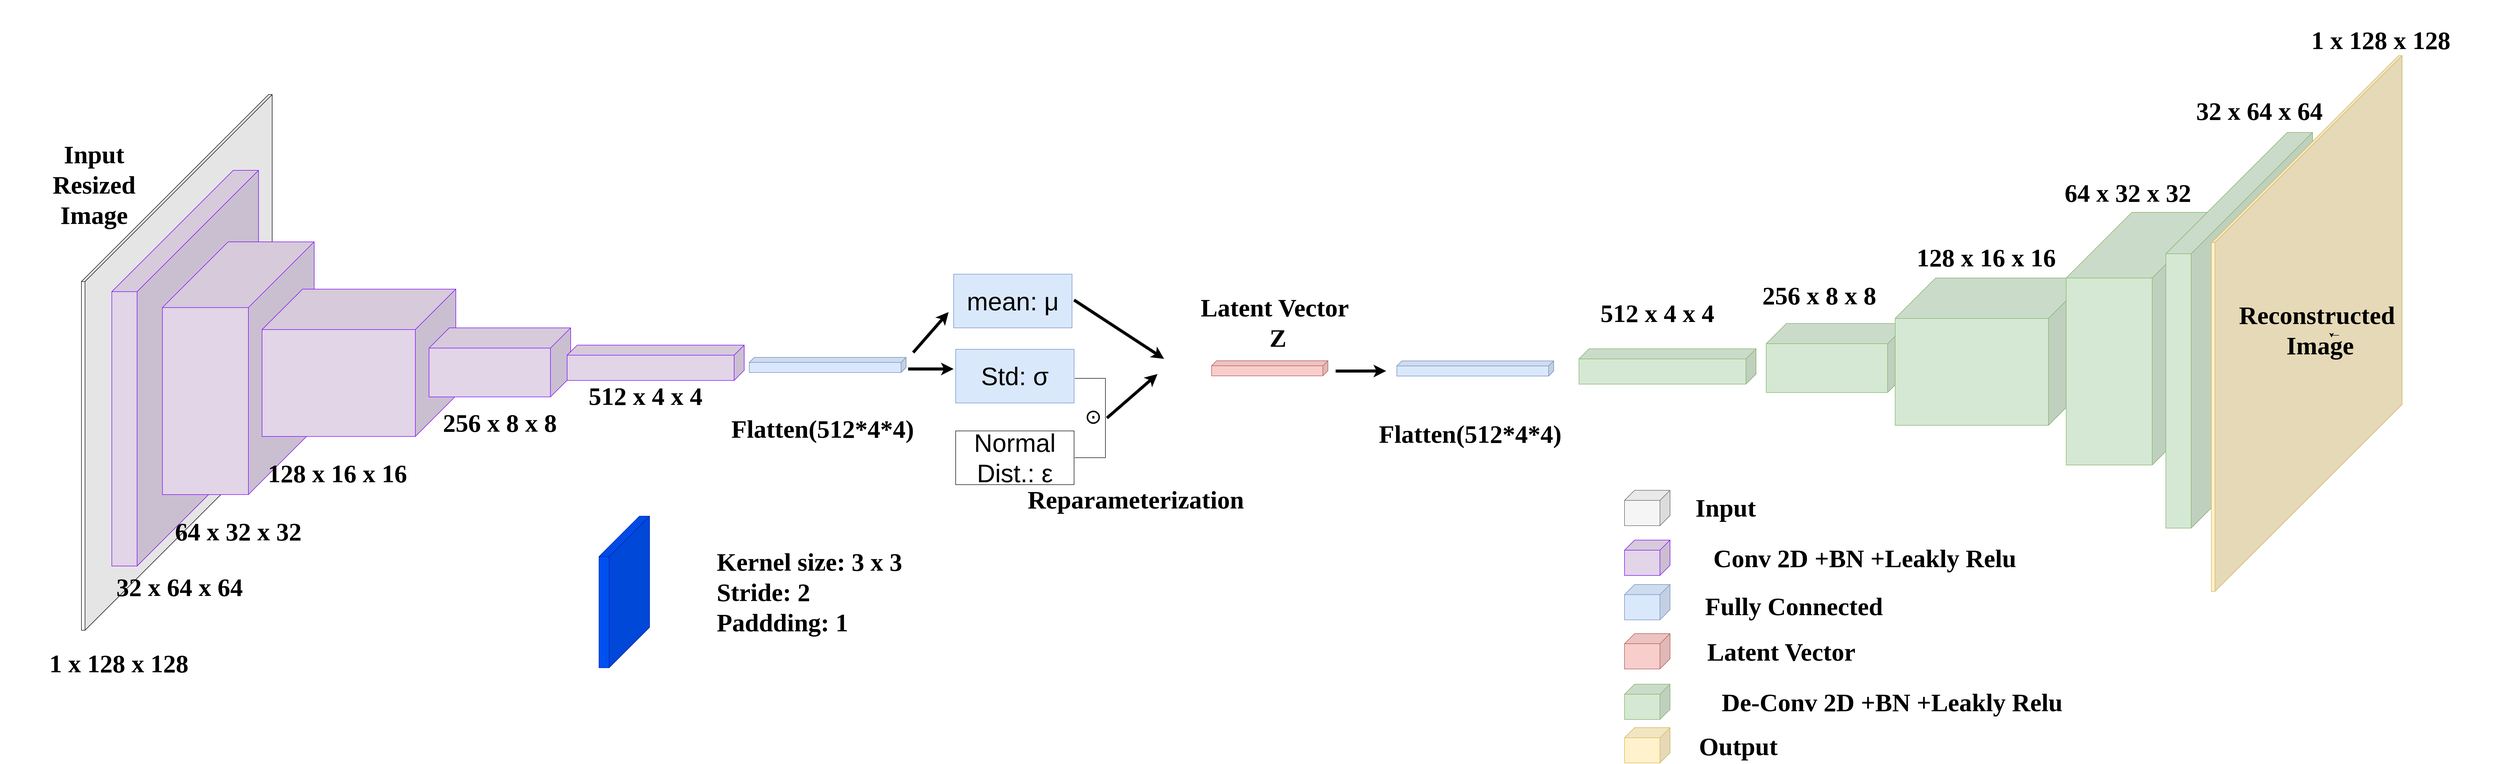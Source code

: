 <mxfile version="22.1.21" type="device">
  <diagram id="QJjx0-fPxzvcmYibJWj1" name="Page-1">
    <mxGraphModel dx="7611" dy="2254" grid="1" gridSize="10" guides="1" tooltips="1" connect="1" arrows="1" fold="1" page="1" pageScale="1" pageWidth="827" pageHeight="583" math="1" shadow="0">
      <root>
        <mxCell id="0" />
        <mxCell id="1" parent="0" />
        <mxCell id="blNM8BoiTD18sQooyiQy-381" value="" style="group" parent="1" vertex="1" connectable="0">
          <mxGeometry x="-1140" y="1201" width="4339.5" height="1509.55" as="geometry" />
        </mxCell>
        <mxCell id="blNM8BoiTD18sQooyiQy-383" value="" style="group" parent="blNM8BoiTD18sQooyiQy-381" vertex="1" connectable="0">
          <mxGeometry x="164" width="4176.5" height="1509.55" as="geometry" />
        </mxCell>
        <mxCell id="blNM8BoiTD18sQooyiQy-386" value="&lt;b style=&quot;font-size: 50px;&quot;&gt;&lt;font style=&quot;font-size: 50px;&quot;&gt;Conv 2D +BN +Leakly Relu&lt;br style=&quot;font-size: 50px;&quot;&gt;&lt;/font&gt;&lt;/b&gt;" style="text;html=1;strokeColor=none;fillColor=none;align=center;verticalAlign=middle;whiteSpace=wrap;rounded=0;rotation=0;fontFamily=Georgia;fontSize=50;" parent="blNM8BoiTD18sQooyiQy-383" vertex="1">
          <mxGeometry x="2497" y="1093.55" width="850" height="20" as="geometry" />
        </mxCell>
        <mxCell id="blNM8BoiTD18sQooyiQy-393" value="" style="shape=cube;whiteSpace=wrap;html=1;boundedLbl=1;backgroundOutline=1;darkOpacity=0.05;darkOpacity2=0.1;size=20;direction=east;flipH=1;fillColor=#d5e8d4;strokeColor=#82b366;fontFamily=Georgia;" parent="blNM8BoiTD18sQooyiQy-383" vertex="1">
          <mxGeometry x="2357" y="690" width="350" height="70" as="geometry" />
        </mxCell>
        <mxCell id="blNM8BoiTD18sQooyiQy-394" value="" style="shape=cube;whiteSpace=wrap;html=1;boundedLbl=1;backgroundOutline=1;darkOpacity=0.05;darkOpacity2=0.1;size=40;direction=east;flipH=1;fillColor=#d5e8d4;strokeColor=#82b366;fontFamily=Georgia;" parent="blNM8BoiTD18sQooyiQy-383" vertex="1">
          <mxGeometry x="2727" y="640" width="280" height="136.63" as="geometry" />
        </mxCell>
        <mxCell id="blNM8BoiTD18sQooyiQy-395" value="" style="shape=cube;whiteSpace=wrap;html=1;boundedLbl=1;backgroundOutline=1;darkOpacity=0.05;darkOpacity2=0.1;size=80;direction=east;flipH=1;fillColor=#d5e8d4;strokeColor=#82b366;fontFamily=Georgia;" parent="blNM8BoiTD18sQooyiQy-383" vertex="1">
          <mxGeometry x="2982" y="550" width="383" height="291.44" as="geometry" />
        </mxCell>
        <mxCell id="blNM8BoiTD18sQooyiQy-396" value="" style="shape=cube;whiteSpace=wrap;html=1;boundedLbl=1;backgroundOutline=1;darkOpacity=0.05;darkOpacity2=0.1;size=130;direction=east;flipH=1;fillColor=#d5e8d4;strokeColor=#82b366;fontFamily=Georgia;" parent="blNM8BoiTD18sQooyiQy-383" vertex="1">
          <mxGeometry x="3320" y="420.0" width="300" height="500" as="geometry" />
        </mxCell>
        <mxCell id="blNM8BoiTD18sQooyiQy-397" value="" style="shape=cube;whiteSpace=wrap;html=1;boundedLbl=1;backgroundOutline=1;darkOpacity=0.05;darkOpacity2=0.1;size=240;direction=east;flipH=1;fillColor=#d5e8d4;strokeColor=#82b366;fontFamily=Georgia;" parent="blNM8BoiTD18sQooyiQy-383" vertex="1">
          <mxGeometry x="3517" y="262.0" width="290" height="782.87" as="geometry" />
        </mxCell>
        <mxCell id="blNM8BoiTD18sQooyiQy-398" value="" style="shape=cube;whiteSpace=wrap;html=1;boundedLbl=1;backgroundOutline=1;darkOpacity=0.05;darkOpacity2=0.1;size=370;direction=east;flipH=1;fontFamily=Georgia;shadow=0;fillColor=#fff2cc;strokeColor=#d6b656;" parent="blNM8BoiTD18sQooyiQy-383" vertex="1">
          <mxGeometry x="3607" y="110.0" width="377" height="1060" as="geometry" />
        </mxCell>
        <mxCell id="blNM8BoiTD18sQooyiQy-399" value="&lt;b style=&quot;font-size: 50px;&quot;&gt;&lt;font style=&quot;font-size: 50px;&quot;&gt;Reconstructed&amp;nbsp;&lt;br style=&quot;font-size: 50px;&quot;&gt;Image&lt;br style=&quot;font-size: 50px;&quot;&gt;&lt;/font&gt;&lt;/b&gt;" style="text;html=1;strokeColor=none;fillColor=none;align=center;verticalAlign=middle;whiteSpace=wrap;rounded=0;rotation=0;fontFamily=Georgia;fontSize=50;" parent="blNM8BoiTD18sQooyiQy-383" vertex="1">
          <mxGeometry x="3747" y="643.43" width="150" height="20" as="geometry" />
        </mxCell>
        <mxCell id="blNM8BoiTD18sQooyiQy-400" value="" style="shape=cube;whiteSpace=wrap;html=1;boundedLbl=1;backgroundOutline=1;darkOpacity=0.05;darkOpacity2=0.1;size=10;direction=east;flipH=1;fillColor=#f8cecc;strokeColor=#b85450;fontFamily=Georgia;" parent="blNM8BoiTD18sQooyiQy-383" vertex="1">
          <mxGeometry x="1630.75" y="713.67" width="230" height="30" as="geometry" />
        </mxCell>
        <mxCell id="blNM8BoiTD18sQooyiQy-401" value="" style="shape=cube;whiteSpace=wrap;html=1;boundedLbl=1;backgroundOutline=1;darkOpacity=0.05;darkOpacity2=0.1;size=10;direction=east;flipH=1;fillColor=#dae8fc;strokeColor=#6c8ebf;fontFamily=Georgia;" parent="blNM8BoiTD18sQooyiQy-383" vertex="1">
          <mxGeometry x="1997" y="714" width="310" height="30" as="geometry" />
        </mxCell>
        <mxCell id="blNM8BoiTD18sQooyiQy-402" value="&lt;b style=&quot;font-size: 50px;&quot;&gt;&lt;font style=&quot;font-size: 50px;&quot;&gt;De-Conv 2D +BN +Leakly Relu&lt;br style=&quot;font-size: 50px;&quot;&gt;&lt;/font&gt;&lt;/b&gt;" style="text;html=1;strokeColor=none;fillColor=none;align=center;verticalAlign=middle;whiteSpace=wrap;rounded=0;rotation=0;fontFamily=Georgia;fontSize=50;" parent="blNM8BoiTD18sQooyiQy-383" vertex="1">
          <mxGeometry x="2571" y="1378.55" width="810" height="20" as="geometry" />
        </mxCell>
        <mxCell id="blNM8BoiTD18sQooyiQy-403" style="edgeStyle=orthogonalEdgeStyle;rounded=0;orthogonalLoop=1;jettySize=auto;html=1;exitX=0.75;exitY=1;exitDx=0;exitDy=0;entryX=0.65;entryY=1.21;entryDx=0;entryDy=0;entryPerimeter=0;" parent="blNM8BoiTD18sQooyiQy-383" source="blNM8BoiTD18sQooyiQy-399" target="blNM8BoiTD18sQooyiQy-399" edge="1">
          <mxGeometry relative="1" as="geometry" />
        </mxCell>
        <mxCell id="blNM8BoiTD18sQooyiQy-405" value="" style="group" parent="blNM8BoiTD18sQooyiQy-383" vertex="1" connectable="0">
          <mxGeometry x="2447" y="970" width="670" height="539.55" as="geometry" />
        </mxCell>
        <mxCell id="blNM8BoiTD18sQooyiQy-406" value="" style="shape=cube;whiteSpace=wrap;html=1;boundedLbl=1;backgroundOutline=1;darkOpacity=0.05;darkOpacity2=0.1;size=20;direction=east;flipH=1;fillColor=#e1d5e7;strokeColor=#7F00FF;fontFamily=Georgia;" parent="blNM8BoiTD18sQooyiQy-405" vertex="1">
          <mxGeometry y="98.55" width="90" height="70" as="geometry" />
        </mxCell>
        <mxCell id="blNM8BoiTD18sQooyiQy-407" value="" style="shape=cube;whiteSpace=wrap;html=1;boundedLbl=1;backgroundOutline=1;darkOpacity=0.05;darkOpacity2=0.1;size=20;direction=east;flipH=1;fillColor=#dae8fc;strokeColor=#6c8ebf;fontFamily=Georgia;" parent="blNM8BoiTD18sQooyiQy-405" vertex="1">
          <mxGeometry y="186.42" width="90" height="70" as="geometry" />
        </mxCell>
        <mxCell id="blNM8BoiTD18sQooyiQy-408" value="" style="shape=cube;whiteSpace=wrap;html=1;boundedLbl=1;backgroundOutline=1;darkOpacity=0.05;darkOpacity2=0.1;size=20;direction=east;flipH=1;fillColor=#f8cecc;strokeColor=#b85450;fontFamily=Georgia;" parent="blNM8BoiTD18sQooyiQy-405" vertex="1">
          <mxGeometry y="283.55" width="90" height="70" as="geometry" />
        </mxCell>
        <mxCell id="blNM8BoiTD18sQooyiQy-409" value="" style="shape=cube;whiteSpace=wrap;html=1;boundedLbl=1;backgroundOutline=1;darkOpacity=0.05;darkOpacity2=0.1;size=20;direction=east;flipH=1;fillColor=#d5e8d4;strokeColor=#82b366;fontFamily=Georgia;" parent="blNM8BoiTD18sQooyiQy-405" vertex="1">
          <mxGeometry y="383.55" width="90" height="70" as="geometry" />
        </mxCell>
        <mxCell id="blNM8BoiTD18sQooyiQy-410" value="&lt;b style=&quot;font-size: 50px;&quot;&gt;&lt;font style=&quot;font-size: 50px;&quot;&gt;Latent Vector&lt;br style=&quot;font-size: 50px;&quot;&gt;&lt;/font&gt;&lt;/b&gt;" style="text;html=1;strokeColor=none;fillColor=none;align=center;verticalAlign=middle;whiteSpace=wrap;rounded=0;rotation=0;fontFamily=Georgia;fontSize=50;" parent="blNM8BoiTD18sQooyiQy-405" vertex="1">
          <mxGeometry x="60" y="308.55" width="500" height="20" as="geometry" />
        </mxCell>
        <mxCell id="blNM8BoiTD18sQooyiQy-411" value="&lt;b style=&quot;font-size: 50px;&quot;&gt;&lt;font style=&quot;font-size: 50px;&quot;&gt;Fully Connected&lt;br style=&quot;font-size: 50px;&quot;&gt;&lt;/font&gt;&lt;/b&gt;" style="text;html=1;strokeColor=none;fillColor=none;align=center;verticalAlign=middle;whiteSpace=wrap;rounded=0;rotation=0;fontFamily=Georgia;fontSize=50;" parent="blNM8BoiTD18sQooyiQy-405" vertex="1">
          <mxGeometry x="5" y="219.0" width="660" height="20" as="geometry" />
        </mxCell>
        <mxCell id="blNM8BoiTD18sQooyiQy-412" value="" style="shape=cube;whiteSpace=wrap;html=1;boundedLbl=1;backgroundOutline=1;darkOpacity=0.05;darkOpacity2=0.1;size=20;direction=east;flipH=1;fillColor=#f5f5f5;strokeColor=#666666;fontFamily=Georgia;fontColor=#333333;" parent="blNM8BoiTD18sQooyiQy-405" vertex="1">
          <mxGeometry width="90" height="70" as="geometry" />
        </mxCell>
        <mxCell id="blNM8BoiTD18sQooyiQy-413" value="&lt;b style=&quot;font-size: 50px;&quot;&gt;&lt;font style=&quot;font-size: 50px;&quot;&gt;Input&lt;br style=&quot;font-size: 50px;&quot;&gt;&lt;/font&gt;&lt;/b&gt;" style="text;html=1;strokeColor=none;fillColor=none;align=center;verticalAlign=middle;whiteSpace=wrap;rounded=0;rotation=0;fontFamily=Georgia;fontSize=50;" parent="blNM8BoiTD18sQooyiQy-405" vertex="1">
          <mxGeometry x="140" y="25" width="120" height="18.55" as="geometry" />
        </mxCell>
        <mxCell id="blNM8BoiTD18sQooyiQy-414" value="" style="shape=cube;whiteSpace=wrap;html=1;boundedLbl=1;backgroundOutline=1;darkOpacity=0.05;darkOpacity2=0.1;size=20;direction=east;flipH=1;fillColor=#fff2cc;strokeColor=#d6b656;fontFamily=Georgia;" parent="blNM8BoiTD18sQooyiQy-405" vertex="1">
          <mxGeometry y="469.55" width="90" height="70" as="geometry" />
        </mxCell>
        <mxCell id="blNM8BoiTD18sQooyiQy-415" value="&lt;b style=&quot;font-size: 50px;&quot;&gt;&lt;font style=&quot;font-size: 50px;&quot;&gt;Output&lt;br style=&quot;font-size: 50px;&quot;&gt;&lt;/font&gt;&lt;/b&gt;" style="text;html=1;strokeColor=none;fillColor=none;align=center;verticalAlign=middle;whiteSpace=wrap;rounded=0;rotation=0;fontFamily=Georgia;fontSize=50;" parent="blNM8BoiTD18sQooyiQy-405" vertex="1">
          <mxGeometry x="140" y="496.55" width="170" height="18.55" as="geometry" />
        </mxCell>
        <mxCell id="blNM8BoiTD18sQooyiQy-425" value="&lt;b&gt;Latent Vector&amp;nbsp;&lt;br&gt;Z&lt;br&gt;&lt;/b&gt;" style="text;html=1;strokeColor=none;fillColor=none;align=center;verticalAlign=middle;whiteSpace=wrap;rounded=0;rotation=0;fontFamily=Georgia;fontSize=50;" parent="blNM8BoiTD18sQooyiQy-383" vertex="1">
          <mxGeometry x="1527" y="628.55" width="469.5" height="18.55" as="geometry" />
        </mxCell>
        <mxCell id="blNM8BoiTD18sQooyiQy-426" value="&lt;b&gt;512 x 4 x 4&lt;/b&gt;" style="text;html=1;strokeColor=none;fillColor=none;align=center;verticalAlign=middle;whiteSpace=wrap;rounded=0;rotation=0;fontFamily=Georgia;fontSize=50;" parent="blNM8BoiTD18sQooyiQy-383" vertex="1">
          <mxGeometry x="2277" y="610.0" width="469.5" height="18.55" as="geometry" />
        </mxCell>
        <mxCell id="blNM8BoiTD18sQooyiQy-427" value="&lt;b&gt;256 x 8 x 8&lt;/b&gt;" style="text;html=1;strokeColor=none;fillColor=none;align=center;verticalAlign=middle;whiteSpace=wrap;rounded=0;rotation=0;fontFamily=Georgia;fontSize=50;" parent="blNM8BoiTD18sQooyiQy-383" vertex="1">
          <mxGeometry x="2597" y="575.01" width="469.5" height="18.55" as="geometry" />
        </mxCell>
        <mxCell id="blNM8BoiTD18sQooyiQy-428" value="&lt;b&gt;128 x 16 x 16&lt;/b&gt;" style="text;html=1;strokeColor=none;fillColor=none;align=center;verticalAlign=middle;whiteSpace=wrap;rounded=0;rotation=0;fontFamily=Georgia;fontSize=50;" parent="blNM8BoiTD18sQooyiQy-383" vertex="1">
          <mxGeometry x="2927" y="500.0" width="469.5" height="18.55" as="geometry" />
        </mxCell>
        <mxCell id="blNM8BoiTD18sQooyiQy-429" value="&lt;b&gt;64 x 32 x 32&lt;/b&gt;" style="text;html=1;strokeColor=none;fillColor=none;align=center;verticalAlign=middle;whiteSpace=wrap;rounded=0;rotation=0;fontFamily=Georgia;fontSize=50;" parent="blNM8BoiTD18sQooyiQy-383" vertex="1">
          <mxGeometry x="3207" y="371.45" width="469.5" height="18.55" as="geometry" />
        </mxCell>
        <mxCell id="blNM8BoiTD18sQooyiQy-430" value="&lt;b&gt;32 x 64 x 64&lt;/b&gt;" style="text;html=1;strokeColor=none;fillColor=none;align=center;verticalAlign=middle;whiteSpace=wrap;rounded=0;rotation=0;fontFamily=Georgia;fontSize=50;" parent="blNM8BoiTD18sQooyiQy-383" vertex="1">
          <mxGeometry x="3467" y="210.0" width="469.5" height="18.55" as="geometry" />
        </mxCell>
        <mxCell id="blNM8BoiTD18sQooyiQy-431" value="&lt;b&gt;1 x 128 x 128&lt;/b&gt;" style="text;html=1;strokeColor=none;fillColor=none;align=center;verticalAlign=middle;whiteSpace=wrap;rounded=0;rotation=0;fontFamily=Georgia;fontSize=50;" parent="blNM8BoiTD18sQooyiQy-383" vertex="1">
          <mxGeometry x="3707" y="70.0" width="469.5" height="18.55" as="geometry" />
        </mxCell>
        <mxCell id="blNM8BoiTD18sQooyiQy-432" value="&lt;b&gt;Flatten(512*4*4)&lt;/b&gt;" style="text;html=1;strokeColor=none;fillColor=none;align=center;verticalAlign=middle;whiteSpace=wrap;rounded=0;rotation=0;fontFamily=Georgia;fontSize=50;" parent="blNM8BoiTD18sQooyiQy-383" vertex="1">
          <mxGeometry x="1907" y="848.55" width="469.5" height="18.55" as="geometry" />
        </mxCell>
        <mxCell id="blNM8BoiTD18sQooyiQy-384" value="" style="shape=cube;whiteSpace=wrap;html=1;boundedLbl=1;backgroundOutline=1;darkOpacity=0.05;darkOpacity2=0.1;size=370;direction=east;flipH=1;fontFamily=Georgia;shadow=0;" parent="blNM8BoiTD18sQooyiQy-383" vertex="1">
          <mxGeometry x="-603" y="187.0" width="377" height="1060" as="geometry" />
        </mxCell>
        <mxCell id="blNM8BoiTD18sQooyiQy-385" value="" style="shape=cube;whiteSpace=wrap;html=1;boundedLbl=1;backgroundOutline=1;darkOpacity=0.05;darkOpacity2=0.1;size=240;direction=east;flipH=1;fillColor=#e1d5e7;strokeColor=#7F00FF;fontFamily=Georgia;" parent="blNM8BoiTD18sQooyiQy-383" vertex="1">
          <mxGeometry x="-543" y="337.0" width="290" height="782.87" as="geometry" />
        </mxCell>
        <mxCell id="blNM8BoiTD18sQooyiQy-388" value="" style="shape=cube;whiteSpace=wrap;html=1;boundedLbl=1;backgroundOutline=1;darkOpacity=0.05;darkOpacity2=0.1;size=130;direction=east;flipH=1;fillColor=#e1d5e7;strokeColor=#7F00FF;fontFamily=Georgia;" parent="blNM8BoiTD18sQooyiQy-383" vertex="1">
          <mxGeometry x="-443" y="478.44" width="300" height="500" as="geometry" />
        </mxCell>
        <mxCell id="blNM8BoiTD18sQooyiQy-389" value="" style="shape=cube;whiteSpace=wrap;html=1;boundedLbl=1;backgroundOutline=1;darkOpacity=0.05;darkOpacity2=0.1;size=80;direction=east;flipH=1;fillColor=#e1d5e7;strokeColor=#7F00FF;fontFamily=Georgia;" parent="blNM8BoiTD18sQooyiQy-383" vertex="1">
          <mxGeometry x="-246" y="572.01" width="383" height="291.44" as="geometry" />
        </mxCell>
        <mxCell id="blNM8BoiTD18sQooyiQy-390" value="" style="shape=cube;whiteSpace=wrap;html=1;boundedLbl=1;backgroundOutline=1;darkOpacity=0.05;darkOpacity2=0.1;size=40;direction=east;flipH=1;fillColor=#e1d5e7;strokeColor=#7F00FF;fontFamily=Georgia;" parent="blNM8BoiTD18sQooyiQy-383" vertex="1">
          <mxGeometry x="84" y="648.68" width="280" height="136.63" as="geometry" />
        </mxCell>
        <mxCell id="blNM8BoiTD18sQooyiQy-391" value="" style="shape=cube;whiteSpace=wrap;html=1;boundedLbl=1;backgroundOutline=1;darkOpacity=0.05;darkOpacity2=0.1;size=20;direction=east;flipH=1;fillColor=#e1d5e7;strokeColor=#7F00FF;fontFamily=Georgia;" parent="blNM8BoiTD18sQooyiQy-383" vertex="1">
          <mxGeometry x="357" y="682.73" width="350" height="70" as="geometry" />
        </mxCell>
        <mxCell id="blNM8BoiTD18sQooyiQy-392" value="" style="shape=cube;whiteSpace=wrap;html=1;boundedLbl=1;backgroundOutline=1;darkOpacity=0.05;darkOpacity2=0.1;size=10;direction=east;flipH=1;fillColor=#dae8fc;strokeColor=#6c8ebf;fontFamily=Georgia;" parent="blNM8BoiTD18sQooyiQy-383" vertex="1">
          <mxGeometry x="717" y="707" width="310" height="30" as="geometry" />
        </mxCell>
        <mxCell id="blNM8BoiTD18sQooyiQy-417" value="" style="shape=cube;whiteSpace=wrap;html=1;boundedLbl=1;backgroundOutline=1;darkOpacity=0.05;darkOpacity2=0.1;size=80;direction=east;flipH=1;fontFamily=Georgia;shadow=0;fillColor=#0050ef;fontColor=#ffffff;strokeColor=#001DBC;" parent="blNM8BoiTD18sQooyiQy-383" vertex="1">
          <mxGeometry x="420" y="1021.14" width="100" height="300" as="geometry" />
        </mxCell>
        <mxCell id="blNM8BoiTD18sQooyiQy-420" value="&lt;b&gt;64 x 32 x 32&lt;/b&gt;" style="text;html=1;strokeColor=none;fillColor=none;align=center;verticalAlign=middle;whiteSpace=wrap;rounded=0;rotation=0;fontFamily=Georgia;fontSize=50;" parent="blNM8BoiTD18sQooyiQy-383" vertex="1">
          <mxGeometry x="-527.75" y="1041.87" width="469.5" height="18.55" as="geometry" />
        </mxCell>
        <mxCell id="blNM8BoiTD18sQooyiQy-421" value="&lt;b&gt;128 x 16 x 16&lt;/b&gt;" style="text;html=1;strokeColor=none;fillColor=none;align=center;verticalAlign=middle;whiteSpace=wrap;rounded=0;rotation=0;fontFamily=Georgia;fontSize=50;" parent="blNM8BoiTD18sQooyiQy-383" vertex="1">
          <mxGeometry x="-332.5" y="927" width="469.5" height="18.55" as="geometry" />
        </mxCell>
        <mxCell id="blNM8BoiTD18sQooyiQy-422" value="&lt;b&gt;256 x 8 x 8&lt;/b&gt;" style="text;html=1;strokeColor=none;fillColor=none;align=center;verticalAlign=middle;whiteSpace=wrap;rounded=0;rotation=0;fontFamily=Georgia;fontSize=50;" parent="blNM8BoiTD18sQooyiQy-383" vertex="1">
          <mxGeometry x="-10.75" y="827" width="469.5" height="18.55" as="geometry" />
        </mxCell>
        <mxCell id="blNM8BoiTD18sQooyiQy-423" value="&lt;b&gt;512 x 4 x 4&lt;/b&gt;" style="text;html=1;strokeColor=none;fillColor=none;align=center;verticalAlign=middle;whiteSpace=wrap;rounded=0;rotation=0;fontFamily=Georgia;fontSize=50;" parent="blNM8BoiTD18sQooyiQy-383" vertex="1">
          <mxGeometry x="277" y="773.63" width="469.5" height="18.55" as="geometry" />
        </mxCell>
        <mxCell id="blNM8BoiTD18sQooyiQy-424" value="&lt;b&gt;Flatten(512*4*4)&lt;/b&gt;" style="text;html=1;strokeColor=none;fillColor=none;align=center;verticalAlign=middle;whiteSpace=wrap;rounded=0;rotation=0;fontFamily=Georgia;fontSize=50;" parent="blNM8BoiTD18sQooyiQy-383" vertex="1">
          <mxGeometry x="627" y="838.44" width="469.5" height="18.55" as="geometry" />
        </mxCell>
        <mxCell id="blNM8BoiTD18sQooyiQy-418" value="&lt;div style=&quot;text-align: left;&quot;&gt;&lt;b style=&quot;background-color: initial;&quot;&gt;Kernel size: 3 x 3&lt;/b&gt;&lt;/div&gt;&lt;b style=&quot;font-size: 50px;&quot;&gt;&lt;div style=&quot;text-align: left;&quot;&gt;&lt;b style=&quot;background-color: initial;&quot;&gt;Stride: 2&lt;/b&gt;&lt;/div&gt;&lt;font style=&quot;font-size: 50px;&quot;&gt;&lt;div style=&quot;text-align: left;&quot;&gt;&lt;b style=&quot;background-color: initial;&quot;&gt;Paddding: 1&lt;/b&gt;&lt;/div&gt;&lt;/font&gt;&lt;/b&gt;" style="text;html=1;strokeColor=none;fillColor=none;align=center;verticalAlign=middle;whiteSpace=wrap;rounded=0;rotation=0;fontFamily=Georgia;fontSize=50;" parent="blNM8BoiTD18sQooyiQy-383" vertex="1">
          <mxGeometry x="601" y="1161.87" width="469.5" height="18.55" as="geometry" />
        </mxCell>
        <mxCell id="gcm0SLM_roMX8Ie9lvFL-22" value="&lt;font style=&quot;font-size: 50px;&quot;&gt;mean: μ&lt;/font&gt;" style="rounded=0;whiteSpace=wrap;html=1;fillColor=#dae8fc;strokeColor=#6c8ebf;" vertex="1" parent="blNM8BoiTD18sQooyiQy-383">
          <mxGeometry x="1121" y="542.41" width="234" height="106.27" as="geometry" />
        </mxCell>
        <mxCell id="gcm0SLM_roMX8Ie9lvFL-27" value="&lt;span style=&quot;font-size: 50px;&quot;&gt;Std: σ&lt;/span&gt;" style="rounded=0;whiteSpace=wrap;html=1;fillColor=#dae8fc;strokeColor=#6c8ebf;" vertex="1" parent="blNM8BoiTD18sQooyiQy-383">
          <mxGeometry x="1125" y="691" width="234" height="106.27" as="geometry" />
        </mxCell>
        <mxCell id="gcm0SLM_roMX8Ie9lvFL-28" value="" style="endArrow=classic;html=1;rounded=0;strokeWidth=6;" edge="1" parent="blNM8BoiTD18sQooyiQy-383">
          <mxGeometry width="50" height="50" relative="1" as="geometry">
            <mxPoint x="1041" y="697.43" as="sourcePoint" />
            <mxPoint x="1111" y="617.43" as="targetPoint" />
          </mxGeometry>
        </mxCell>
        <mxCell id="gcm0SLM_roMX8Ie9lvFL-29" value="" style="endArrow=classic;html=1;rounded=0;strokeWidth=6;" edge="1" parent="blNM8BoiTD18sQooyiQy-383">
          <mxGeometry width="50" height="50" relative="1" as="geometry">
            <mxPoint x="1031" y="730" as="sourcePoint" />
            <mxPoint x="1121" y="730" as="targetPoint" />
          </mxGeometry>
        </mxCell>
        <mxCell id="gcm0SLM_roMX8Ie9lvFL-140" value="&lt;span style=&quot;font-size: 50px;&quot;&gt;Normal Dist.: ε&lt;/span&gt;" style="rounded=0;whiteSpace=wrap;html=1;" vertex="1" parent="blNM8BoiTD18sQooyiQy-383">
          <mxGeometry x="1125" y="852.55" width="234" height="106.27" as="geometry" />
        </mxCell>
        <mxCell id="gcm0SLM_roMX8Ie9lvFL-143" value="" style="shape=partialRectangle;whiteSpace=wrap;html=1;bottom=1;right=1;left=1;top=0;fillColor=none;routingCenterX=-0.5;rotation=-90;" vertex="1" parent="blNM8BoiTD18sQooyiQy-383">
          <mxGeometry x="1312.5" y="796.94" width="157" height="60" as="geometry" />
        </mxCell>
        <mxCell id="gcm0SLM_roMX8Ie9lvFL-147" value="&lt;font style=&quot;font-size: 40px;&quot;&gt;⊙&lt;/font&gt;" style="text;strokeColor=none;align=center;fillColor=none;html=1;verticalAlign=middle;whiteSpace=wrap;rounded=0;" vertex="1" parent="blNM8BoiTD18sQooyiQy-383">
          <mxGeometry x="1367" y="808.44" width="60" height="30" as="geometry" />
        </mxCell>
        <mxCell id="gcm0SLM_roMX8Ie9lvFL-148" value="" style="endArrow=classic;html=1;rounded=0;strokeWidth=6;" edge="1" parent="blNM8BoiTD18sQooyiQy-383">
          <mxGeometry width="50" height="50" relative="1" as="geometry">
            <mxPoint x="1359" y="593.56" as="sourcePoint" />
            <mxPoint x="1537" y="710" as="targetPoint" />
          </mxGeometry>
        </mxCell>
        <mxCell id="gcm0SLM_roMX8Ie9lvFL-149" value="" style="endArrow=classic;html=1;rounded=0;strokeWidth=6;" edge="1" parent="blNM8BoiTD18sQooyiQy-383">
          <mxGeometry width="50" height="50" relative="1" as="geometry">
            <mxPoint x="1424" y="827" as="sourcePoint" />
            <mxPoint x="1524" y="740" as="targetPoint" />
          </mxGeometry>
        </mxCell>
        <mxCell id="blNM8BoiTD18sQooyiQy-404" value="&lt;b style=&quot;font-size: 50px;&quot;&gt;&lt;font style=&quot;font-size: 50px;&quot;&gt;Input Resized Image&lt;br style=&quot;font-size: 50px;&quot;&gt;&lt;/font&gt;&lt;/b&gt;" style="text;html=1;strokeColor=none;fillColor=none;align=center;verticalAlign=middle;whiteSpace=wrap;rounded=0;rotation=0;fontFamily=Georgia;fontSize=50;container=1;" parent="blNM8BoiTD18sQooyiQy-383" vertex="1">
          <mxGeometry x="-653" y="101.98" width="150" height="526.57" as="geometry" />
        </mxCell>
        <mxCell id="gcm0SLM_roMX8Ie9lvFL-151" value="&lt;b&gt;Reparameterization&lt;/b&gt;" style="text;html=1;strokeColor=none;fillColor=none;align=center;verticalAlign=middle;whiteSpace=wrap;rounded=0;rotation=0;fontFamily=Georgia;fontSize=50;" vertex="1" parent="blNM8BoiTD18sQooyiQy-383">
          <mxGeometry x="1246" y="978.44" width="469.5" height="18.55" as="geometry" />
        </mxCell>
        <mxCell id="blNM8BoiTD18sQooyiQy-419" value="&lt;b&gt;32 x 64 x 64&lt;/b&gt;" style="text;html=1;strokeColor=none;fillColor=none;align=center;verticalAlign=middle;whiteSpace=wrap;rounded=0;rotation=0;fontFamily=Georgia;fontSize=50;" parent="blNM8BoiTD18sQooyiQy-383" vertex="1">
          <mxGeometry x="-644" y="1151.45" width="469.5" height="18.55" as="geometry" />
        </mxCell>
        <mxCell id="gcm0SLM_roMX8Ie9lvFL-154" value="" style="endArrow=classic;html=1;rounded=0;strokeWidth=6;" edge="1" parent="blNM8BoiTD18sQooyiQy-383">
          <mxGeometry width="50" height="50" relative="1" as="geometry">
            <mxPoint x="1876" y="734.1" as="sourcePoint" />
            <mxPoint x="1976" y="734" as="targetPoint" />
          </mxGeometry>
        </mxCell>
        <mxCell id="blNM8BoiTD18sQooyiQy-382" value="&lt;b&gt;1 x 128 x 128&lt;/b&gt;" style="text;html=1;strokeColor=none;fillColor=none;align=center;verticalAlign=middle;whiteSpace=wrap;rounded=0;rotation=0;fontFamily=Georgia;fontSize=50;" parent="1" vertex="1">
          <mxGeometry x="-1740" y="2503.59" width="469.5" height="18.55" as="geometry" />
        </mxCell>
      </root>
    </mxGraphModel>
  </diagram>
</mxfile>
